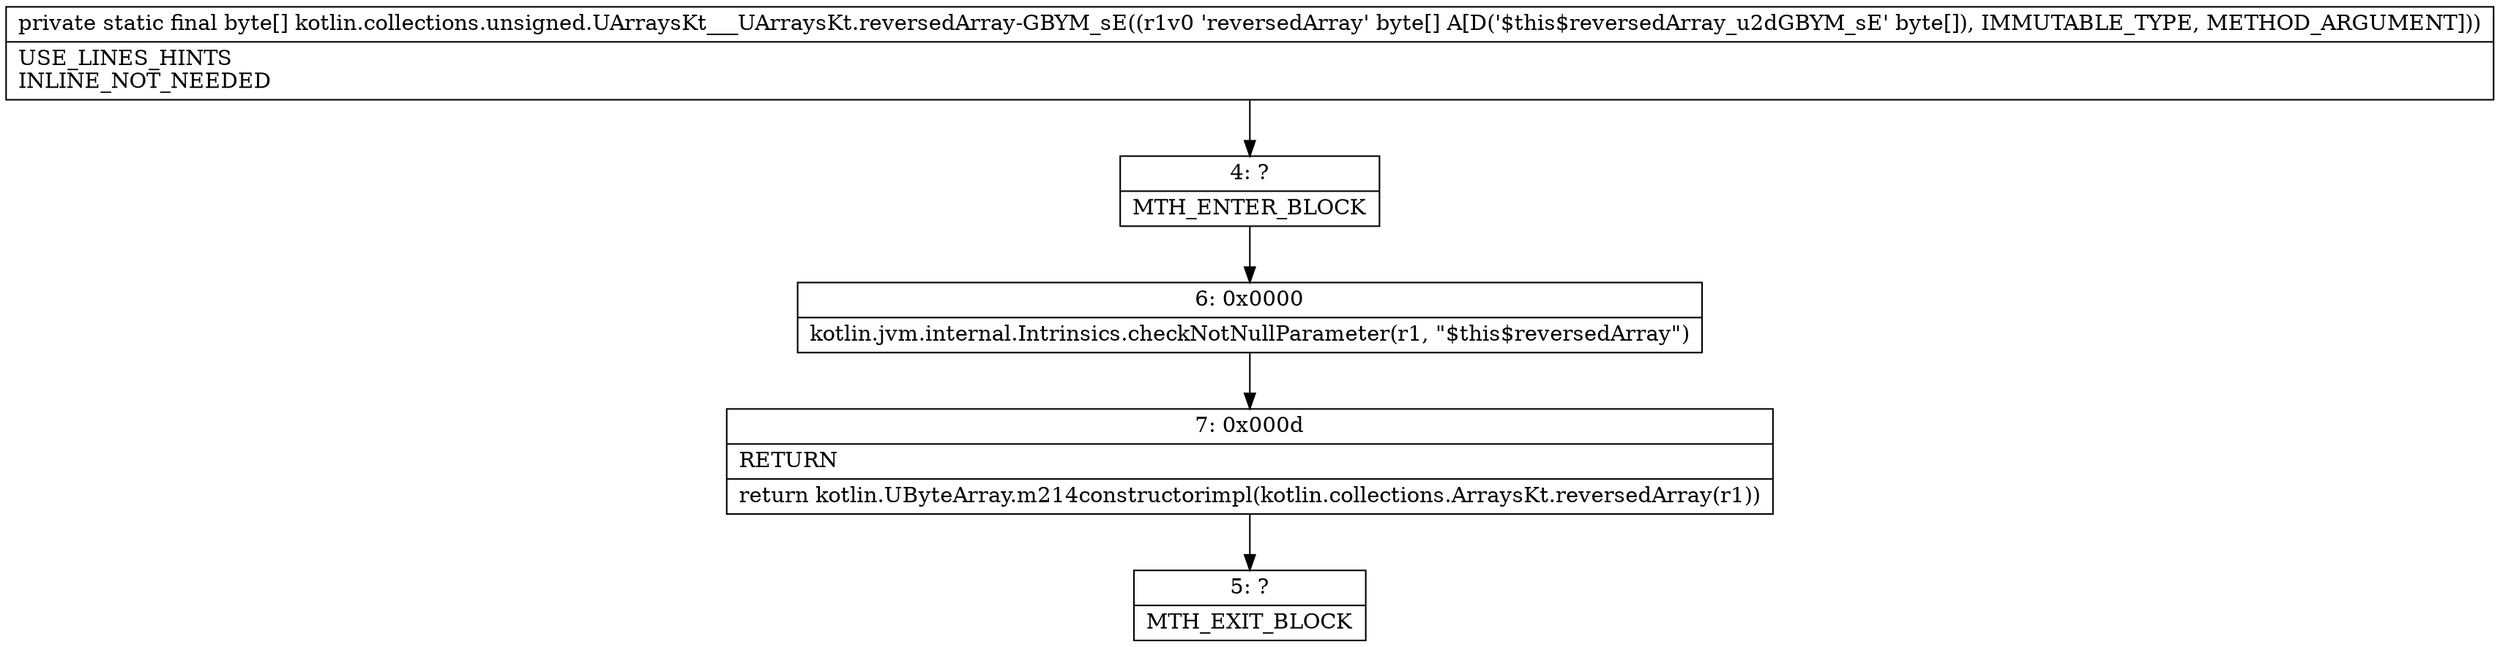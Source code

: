 digraph "CFG forkotlin.collections.unsigned.UArraysKt___UArraysKt.reversedArray\-GBYM_sE([B)[B" {
Node_4 [shape=record,label="{4\:\ ?|MTH_ENTER_BLOCK\l}"];
Node_6 [shape=record,label="{6\:\ 0x0000|kotlin.jvm.internal.Intrinsics.checkNotNullParameter(r1, \"$this$reversedArray\")\l}"];
Node_7 [shape=record,label="{7\:\ 0x000d|RETURN\l|return kotlin.UByteArray.m214constructorimpl(kotlin.collections.ArraysKt.reversedArray(r1))\l}"];
Node_5 [shape=record,label="{5\:\ ?|MTH_EXIT_BLOCK\l}"];
MethodNode[shape=record,label="{private static final byte[] kotlin.collections.unsigned.UArraysKt___UArraysKt.reversedArray\-GBYM_sE((r1v0 'reversedArray' byte[] A[D('$this$reversedArray_u2dGBYM_sE' byte[]), IMMUTABLE_TYPE, METHOD_ARGUMENT]))  | USE_LINES_HINTS\lINLINE_NOT_NEEDED\l}"];
MethodNode -> Node_4;Node_4 -> Node_6;
Node_6 -> Node_7;
Node_7 -> Node_5;
}

